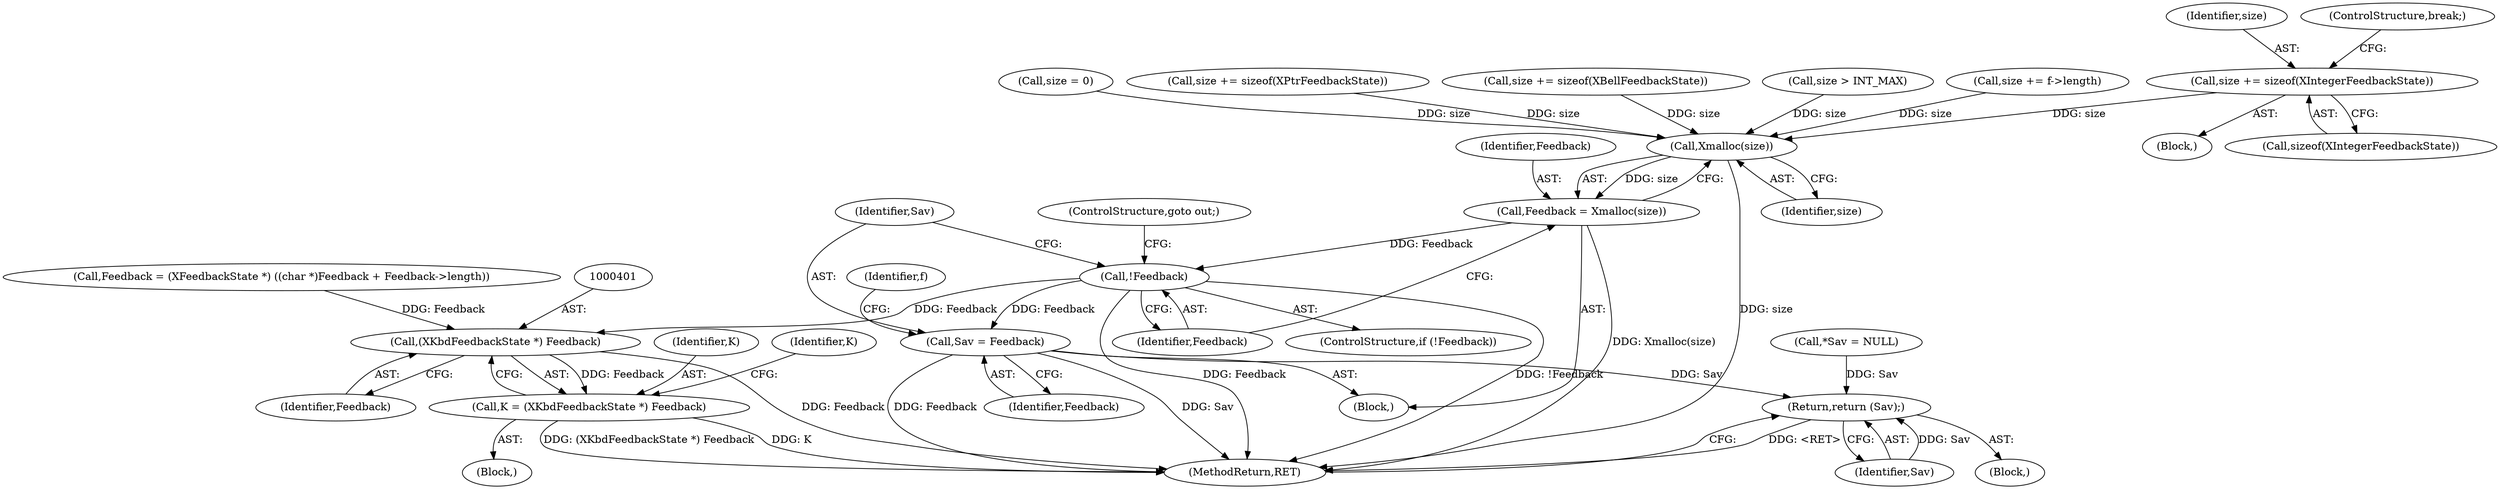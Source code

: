 digraph "0_libXi_19a9cd607de73947fcfb104682f203ffe4e1f4e5_1@API" {
"1000292" [label="(Call,size += sizeof(XIntegerFeedbackState))"];
"1000365" [label="(Call,Xmalloc(size))"];
"1000363" [label="(Call,Feedback = Xmalloc(size))"];
"1000368" [label="(Call,!Feedback)"];
"1000371" [label="(Call,Sav = Feedback)"];
"1000773" [label="(Return,return (Sav);)"];
"1000400" [label="(Call,(XKbdFeedbackState *) Feedback)"];
"1000398" [label="(Call,K = (XKbdFeedbackState *) Feedback)"];
"1000365" [label="(Call,Xmalloc(size))"];
"1000368" [label="(Call,!Feedback)"];
"1000405" [label="(Identifier,K)"];
"1000775" [label="(MethodReturn,RET)"];
"1000371" [label="(Call,Sav = Feedback)"];
"1000375" [label="(Identifier,f)"];
"1000286" [label="(Call,size += sizeof(XPtrFeedbackState))"];
"1000110" [label="(Call,*Sav = NULL)"];
"1000402" [label="(Identifier,Feedback)"];
"1000369" [label="(Identifier,Feedback)"];
"1000293" [label="(Identifier,size)"];
"1000363" [label="(Call,Feedback = Xmalloc(size))"];
"1000255" [label="(Block,)"];
"1000774" [label="(Identifier,Sav)"];
"1000754" [label="(Call,Feedback = (XFeedbackState *) ((char *)Feedback + Feedback->length))"];
"1000398" [label="(Call,K = (XKbdFeedbackState *) Feedback)"];
"1000390" [label="(Block,)"];
"1000370" [label="(ControlStructure,goto out;)"];
"1000367" [label="(ControlStructure,if (!Feedback))"];
"1000366" [label="(Identifier,size)"];
"1000294" [label="(Call,sizeof(XIntegerFeedbackState))"];
"1000400" [label="(Call,(XKbdFeedbackState *) Feedback)"];
"1000335" [label="(Call,size += sizeof(XBellFeedbackState))"];
"1000348" [label="(Call,size > INT_MAX)"];
"1000372" [label="(Identifier,Sav)"];
"1000185" [label="(Block,)"];
"1000364" [label="(Identifier,Feedback)"];
"1000341" [label="(Call,size += f->length)"];
"1000296" [label="(ControlStructure,break;)"];
"1000292" [label="(Call,size += sizeof(XIntegerFeedbackState))"];
"1000373" [label="(Identifier,Feedback)"];
"1000104" [label="(Block,)"];
"1000399" [label="(Identifier,K)"];
"1000188" [label="(Call,size = 0)"];
"1000773" [label="(Return,return (Sav);)"];
"1000292" -> "1000255"  [label="AST: "];
"1000292" -> "1000294"  [label="CFG: "];
"1000293" -> "1000292"  [label="AST: "];
"1000294" -> "1000292"  [label="AST: "];
"1000296" -> "1000292"  [label="CFG: "];
"1000292" -> "1000365"  [label="DDG: size"];
"1000365" -> "1000363"  [label="AST: "];
"1000365" -> "1000366"  [label="CFG: "];
"1000366" -> "1000365"  [label="AST: "];
"1000363" -> "1000365"  [label="CFG: "];
"1000365" -> "1000775"  [label="DDG: size"];
"1000365" -> "1000363"  [label="DDG: size"];
"1000348" -> "1000365"  [label="DDG: size"];
"1000335" -> "1000365"  [label="DDG: size"];
"1000188" -> "1000365"  [label="DDG: size"];
"1000341" -> "1000365"  [label="DDG: size"];
"1000286" -> "1000365"  [label="DDG: size"];
"1000363" -> "1000185"  [label="AST: "];
"1000364" -> "1000363"  [label="AST: "];
"1000369" -> "1000363"  [label="CFG: "];
"1000363" -> "1000775"  [label="DDG: Xmalloc(size)"];
"1000363" -> "1000368"  [label="DDG: Feedback"];
"1000368" -> "1000367"  [label="AST: "];
"1000368" -> "1000369"  [label="CFG: "];
"1000369" -> "1000368"  [label="AST: "];
"1000370" -> "1000368"  [label="CFG: "];
"1000372" -> "1000368"  [label="CFG: "];
"1000368" -> "1000775"  [label="DDG: Feedback"];
"1000368" -> "1000775"  [label="DDG: !Feedback"];
"1000368" -> "1000371"  [label="DDG: Feedback"];
"1000368" -> "1000400"  [label="DDG: Feedback"];
"1000371" -> "1000185"  [label="AST: "];
"1000371" -> "1000373"  [label="CFG: "];
"1000372" -> "1000371"  [label="AST: "];
"1000373" -> "1000371"  [label="AST: "];
"1000375" -> "1000371"  [label="CFG: "];
"1000371" -> "1000775"  [label="DDG: Feedback"];
"1000371" -> "1000775"  [label="DDG: Sav"];
"1000371" -> "1000773"  [label="DDG: Sav"];
"1000773" -> "1000104"  [label="AST: "];
"1000773" -> "1000774"  [label="CFG: "];
"1000774" -> "1000773"  [label="AST: "];
"1000775" -> "1000773"  [label="CFG: "];
"1000773" -> "1000775"  [label="DDG: <RET>"];
"1000774" -> "1000773"  [label="DDG: Sav"];
"1000110" -> "1000773"  [label="DDG: Sav"];
"1000400" -> "1000398"  [label="AST: "];
"1000400" -> "1000402"  [label="CFG: "];
"1000401" -> "1000400"  [label="AST: "];
"1000402" -> "1000400"  [label="AST: "];
"1000398" -> "1000400"  [label="CFG: "];
"1000400" -> "1000775"  [label="DDG: Feedback"];
"1000400" -> "1000398"  [label="DDG: Feedback"];
"1000754" -> "1000400"  [label="DDG: Feedback"];
"1000398" -> "1000390"  [label="AST: "];
"1000399" -> "1000398"  [label="AST: "];
"1000405" -> "1000398"  [label="CFG: "];
"1000398" -> "1000775"  [label="DDG: (XKbdFeedbackState *) Feedback"];
"1000398" -> "1000775"  [label="DDG: K"];
}
